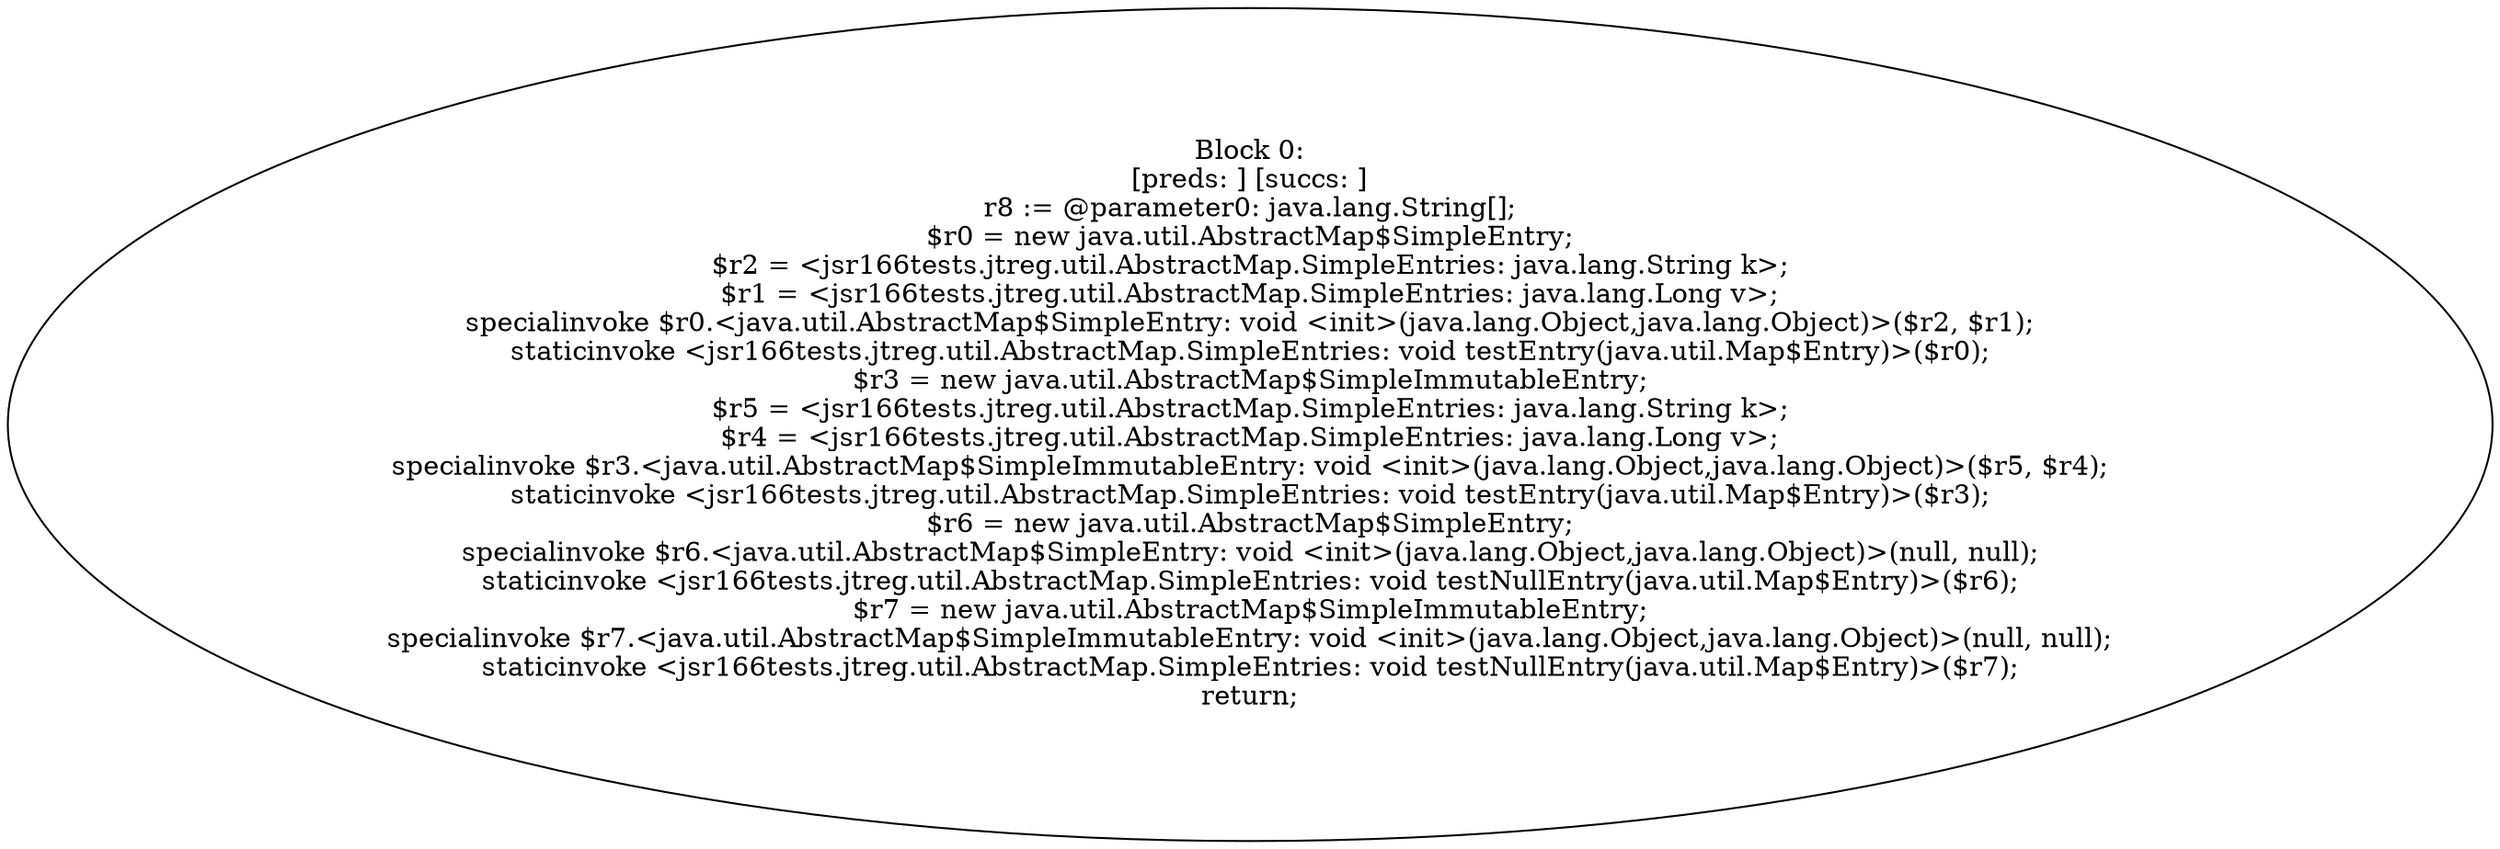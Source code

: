 digraph "unitGraph" {
    "Block 0:
[preds: ] [succs: ]
r8 := @parameter0: java.lang.String[];
$r0 = new java.util.AbstractMap$SimpleEntry;
$r2 = <jsr166tests.jtreg.util.AbstractMap.SimpleEntries: java.lang.String k>;
$r1 = <jsr166tests.jtreg.util.AbstractMap.SimpleEntries: java.lang.Long v>;
specialinvoke $r0.<java.util.AbstractMap$SimpleEntry: void <init>(java.lang.Object,java.lang.Object)>($r2, $r1);
staticinvoke <jsr166tests.jtreg.util.AbstractMap.SimpleEntries: void testEntry(java.util.Map$Entry)>($r0);
$r3 = new java.util.AbstractMap$SimpleImmutableEntry;
$r5 = <jsr166tests.jtreg.util.AbstractMap.SimpleEntries: java.lang.String k>;
$r4 = <jsr166tests.jtreg.util.AbstractMap.SimpleEntries: java.lang.Long v>;
specialinvoke $r3.<java.util.AbstractMap$SimpleImmutableEntry: void <init>(java.lang.Object,java.lang.Object)>($r5, $r4);
staticinvoke <jsr166tests.jtreg.util.AbstractMap.SimpleEntries: void testEntry(java.util.Map$Entry)>($r3);
$r6 = new java.util.AbstractMap$SimpleEntry;
specialinvoke $r6.<java.util.AbstractMap$SimpleEntry: void <init>(java.lang.Object,java.lang.Object)>(null, null);
staticinvoke <jsr166tests.jtreg.util.AbstractMap.SimpleEntries: void testNullEntry(java.util.Map$Entry)>($r6);
$r7 = new java.util.AbstractMap$SimpleImmutableEntry;
specialinvoke $r7.<java.util.AbstractMap$SimpleImmutableEntry: void <init>(java.lang.Object,java.lang.Object)>(null, null);
staticinvoke <jsr166tests.jtreg.util.AbstractMap.SimpleEntries: void testNullEntry(java.util.Map$Entry)>($r7);
return;
"
}
